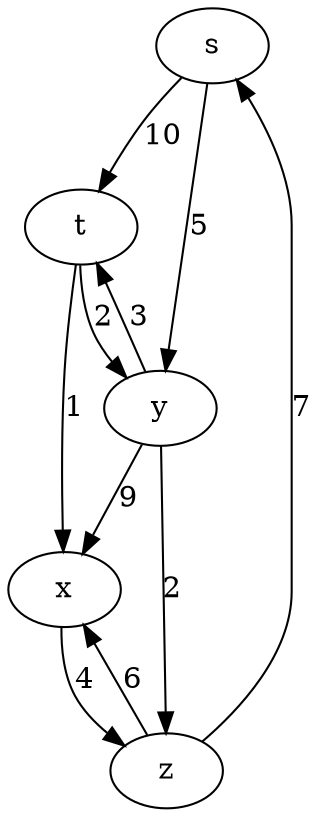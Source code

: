  strict digraph {  
 node [shape= ellipse];
s	t	x	y	z	
s->t[ label=10];
s->y[ label=5];
t->x[ label=1];
t->y[ label=2];
x->z[ label=4];
y->t[ label=3];
y->x[ label=9];
y->z[ label=2];
z->s[ label=7];
z->x[ label=6];
}
